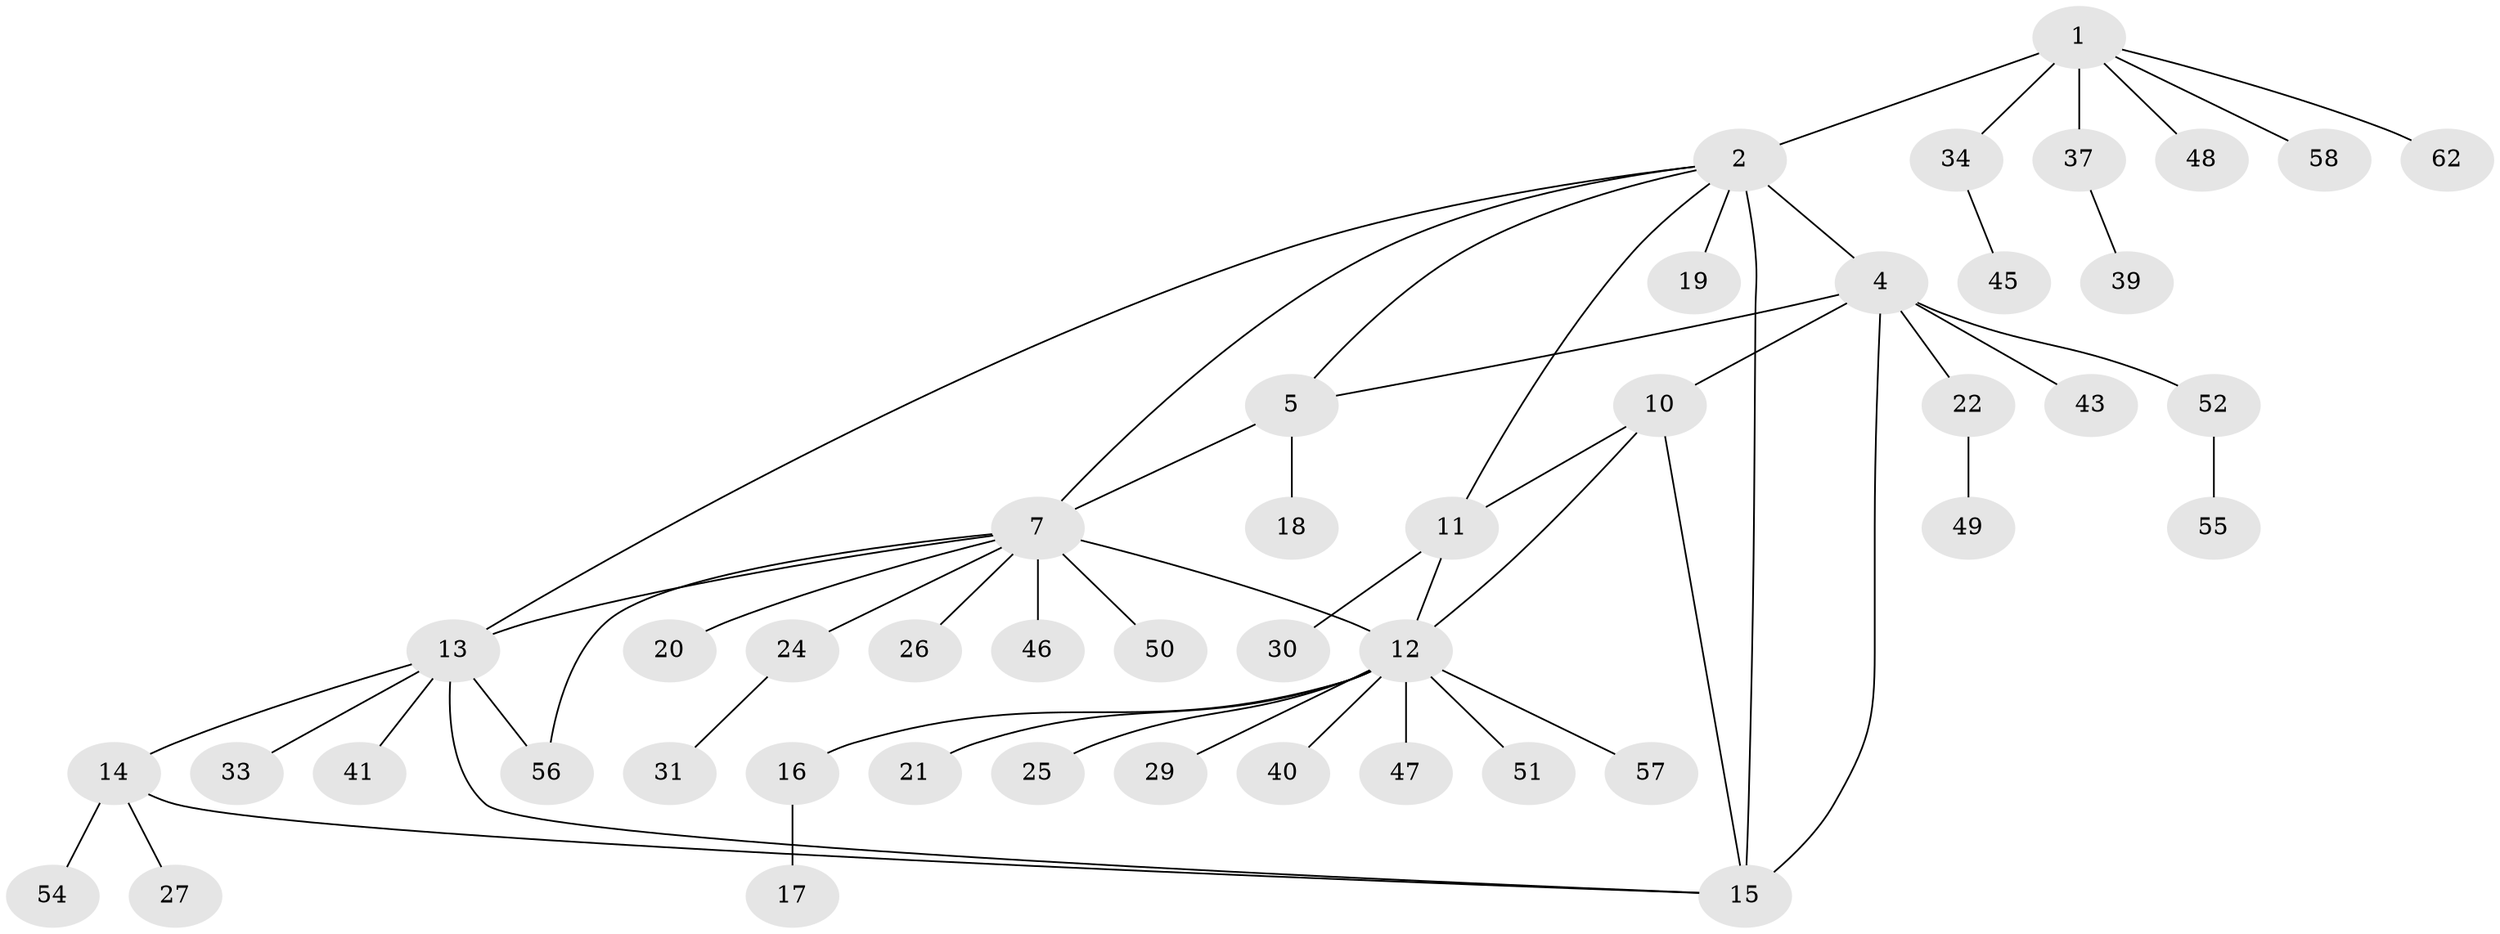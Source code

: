 // original degree distribution, {3: 0.06451612903225806, 8: 0.03225806451612903, 6: 0.04838709677419355, 4: 0.04838709677419355, 7: 0.016129032258064516, 5: 0.04838709677419355, 12: 0.016129032258064516, 1: 0.5161290322580645, 2: 0.20967741935483872}
// Generated by graph-tools (version 1.1) at 2025/11/02/27/25 16:11:32]
// undirected, 46 vertices, 56 edges
graph export_dot {
graph [start="1"]
  node [color=gray90,style=filled];
  1 [super="+3"];
  2 [super="+6"];
  4 [super="+59"];
  5 [super="+9"];
  7 [super="+8"];
  10 [super="+35"];
  11;
  12 [super="+60"];
  13 [super="+28"];
  14 [super="+44"];
  15 [super="+32"];
  16 [super="+36"];
  17;
  18;
  19;
  20;
  21;
  22 [super="+23"];
  24;
  25;
  26;
  27 [super="+38"];
  29 [super="+61"];
  30;
  31 [super="+53"];
  33;
  34 [super="+42"];
  37;
  39;
  40;
  41;
  43;
  45;
  46;
  47;
  48;
  49;
  50;
  51;
  52;
  54;
  55;
  56;
  57;
  58;
  62;
  1 -- 2 [weight=2];
  1 -- 48;
  1 -- 34;
  1 -- 37;
  1 -- 58;
  1 -- 62;
  2 -- 7;
  2 -- 11;
  2 -- 13;
  2 -- 19;
  2 -- 4 [weight=2];
  2 -- 5;
  2 -- 15;
  4 -- 5;
  4 -- 10;
  4 -- 15;
  4 -- 22;
  4 -- 43;
  4 -- 52;
  5 -- 18;
  5 -- 7 [weight=2];
  7 -- 12;
  7 -- 20;
  7 -- 56;
  7 -- 50;
  7 -- 24;
  7 -- 26;
  7 -- 13;
  7 -- 46;
  10 -- 11;
  10 -- 12;
  10 -- 15;
  11 -- 12;
  11 -- 30;
  12 -- 16;
  12 -- 21;
  12 -- 25;
  12 -- 29;
  12 -- 40;
  12 -- 47;
  12 -- 51;
  12 -- 57;
  13 -- 14;
  13 -- 15;
  13 -- 41;
  13 -- 56;
  13 -- 33;
  14 -- 15;
  14 -- 27;
  14 -- 54;
  16 -- 17;
  22 -- 49;
  24 -- 31;
  34 -- 45;
  37 -- 39;
  52 -- 55;
}
